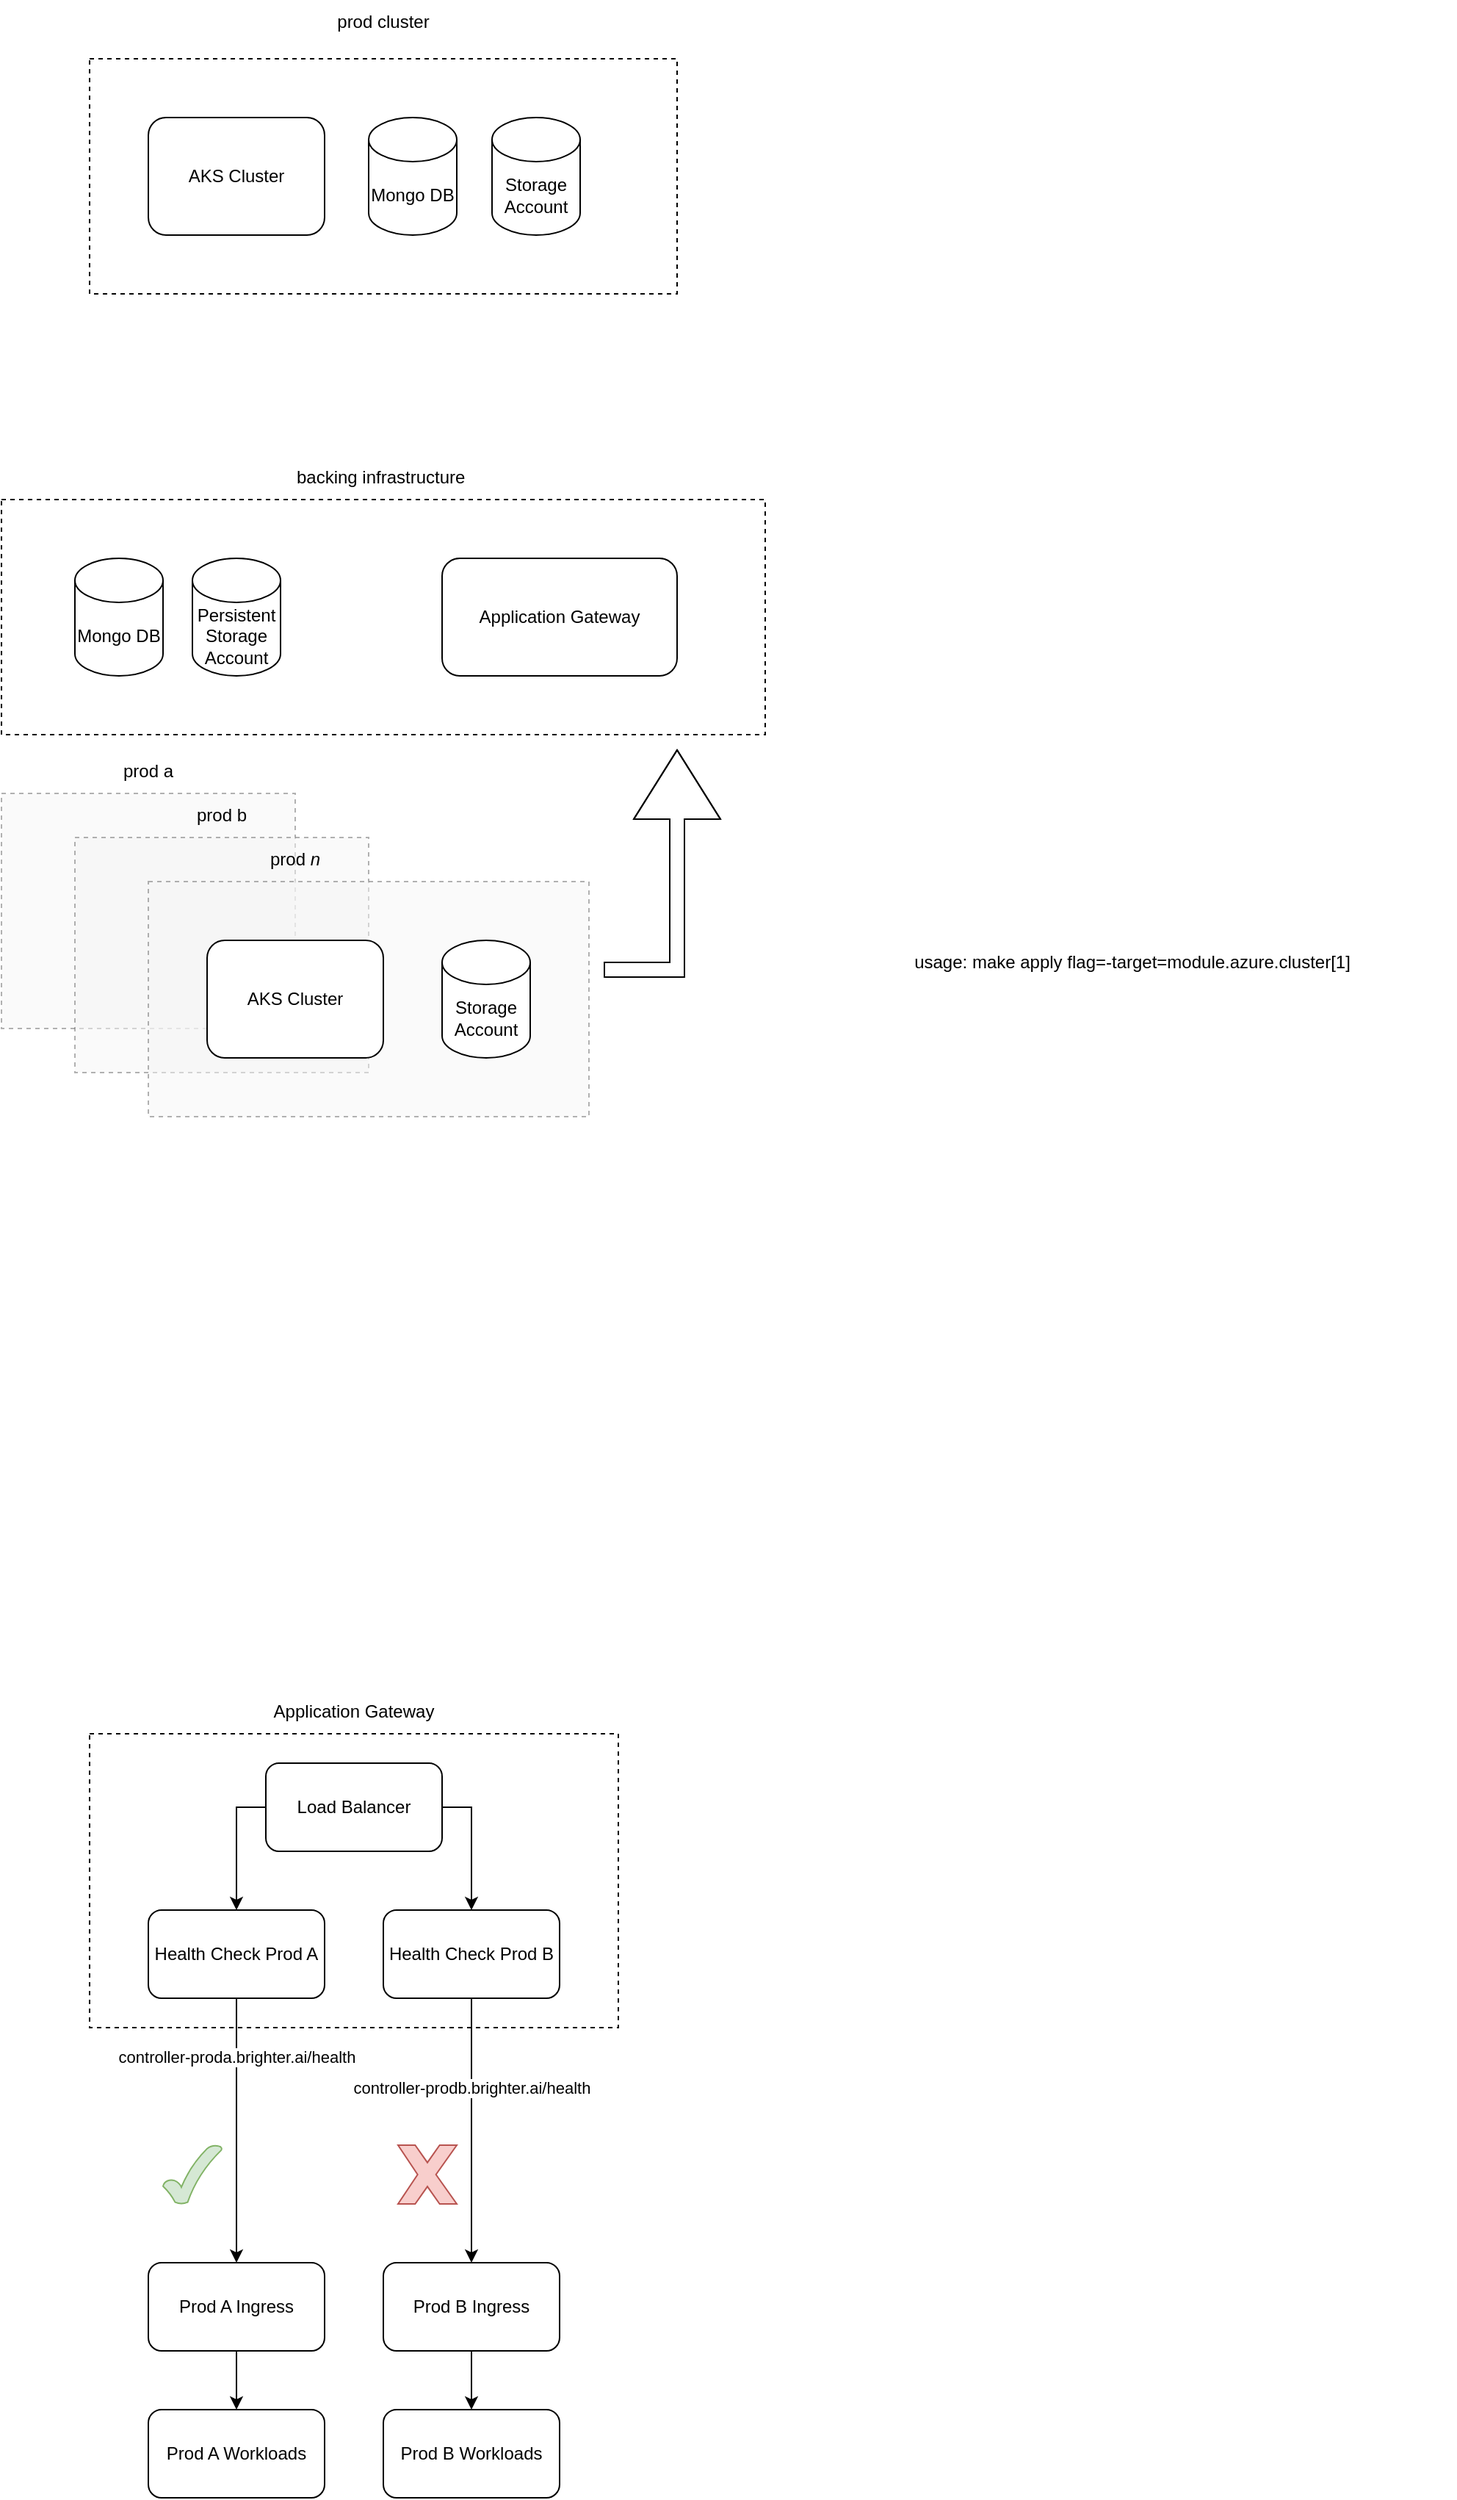 <mxfile version="21.3.2" type="github">
  <diagram name="Page-1" id="UDhhqJxpYbAcWsfHzgjm">
    <mxGraphModel dx="1080" dy="578" grid="1" gridSize="10" guides="1" tooltips="1" connect="1" arrows="1" fold="1" page="1" pageScale="1" pageWidth="827" pageHeight="1169" math="0" shadow="0">
      <root>
        <mxCell id="0" />
        <mxCell id="1" parent="0" />
        <mxCell id="UAQwls65sq5eITKKGj8J-15" value="" style="rounded=0;whiteSpace=wrap;html=1;fillColor=none;dashed=1;" vertex="1" parent="1">
          <mxGeometry x="140" y="400" width="520" height="160" as="geometry" />
        </mxCell>
        <mxCell id="UAQwls65sq5eITKKGj8J-1" value="" style="rounded=0;whiteSpace=wrap;html=1;fillColor=none;dashed=1;" vertex="1" parent="1">
          <mxGeometry x="200" y="100" width="400" height="160" as="geometry" />
        </mxCell>
        <mxCell id="UAQwls65sq5eITKKGj8J-2" value="prod cluster" style="text;html=1;strokeColor=none;fillColor=none;align=center;verticalAlign=middle;whiteSpace=wrap;rounded=0;" vertex="1" parent="1">
          <mxGeometry x="360" y="60" width="80" height="30" as="geometry" />
        </mxCell>
        <mxCell id="UAQwls65sq5eITKKGj8J-3" value="Storage Account" style="shape=cylinder3;whiteSpace=wrap;html=1;boundedLbl=1;backgroundOutline=1;size=15;" vertex="1" parent="1">
          <mxGeometry x="474" y="140" width="60" height="80" as="geometry" />
        </mxCell>
        <mxCell id="UAQwls65sq5eITKKGj8J-4" value="Mongo DB" style="shape=cylinder3;whiteSpace=wrap;html=1;boundedLbl=1;backgroundOutline=1;size=15;" vertex="1" parent="1">
          <mxGeometry x="390" y="140" width="60" height="80" as="geometry" />
        </mxCell>
        <mxCell id="UAQwls65sq5eITKKGj8J-5" value="AKS Cluster" style="rounded=1;whiteSpace=wrap;html=1;" vertex="1" parent="1">
          <mxGeometry x="240" y="140" width="120" height="80" as="geometry" />
        </mxCell>
        <mxCell id="UAQwls65sq5eITKKGj8J-6" value="" style="rounded=0;whiteSpace=wrap;html=1;dashed=1;opacity=50;fillColor=#f5f5f5;fontColor=#333333;strokeColor=#666666;" vertex="1" parent="1">
          <mxGeometry x="140" y="600" width="200" height="160" as="geometry" />
        </mxCell>
        <mxCell id="UAQwls65sq5eITKKGj8J-7" value="prod a" style="text;html=1;strokeColor=none;fillColor=none;align=center;verticalAlign=middle;whiteSpace=wrap;rounded=0;" vertex="1" parent="1">
          <mxGeometry x="200" y="570" width="80" height="30" as="geometry" />
        </mxCell>
        <mxCell id="UAQwls65sq5eITKKGj8J-8" value="Persistent Storage Account" style="shape=cylinder3;whiteSpace=wrap;html=1;boundedLbl=1;backgroundOutline=1;size=15;" vertex="1" parent="1">
          <mxGeometry x="270" y="440" width="60" height="80" as="geometry" />
        </mxCell>
        <mxCell id="UAQwls65sq5eITKKGj8J-9" value="Mongo DB" style="shape=cylinder3;whiteSpace=wrap;html=1;boundedLbl=1;backgroundOutline=1;size=15;" vertex="1" parent="1">
          <mxGeometry x="190" y="440" width="60" height="80" as="geometry" />
        </mxCell>
        <mxCell id="UAQwls65sq5eITKKGj8J-11" value="" style="rounded=0;whiteSpace=wrap;html=1;dashed=1;opacity=50;fillColor=#f5f5f5;fontColor=#333333;strokeColor=#666666;" vertex="1" parent="1">
          <mxGeometry x="190" y="630" width="200" height="160" as="geometry" />
        </mxCell>
        <mxCell id="UAQwls65sq5eITKKGj8J-12" value="prod b" style="text;html=1;strokeColor=none;fillColor=none;align=center;verticalAlign=middle;whiteSpace=wrap;rounded=0;" vertex="1" parent="1">
          <mxGeometry x="250" y="600" width="80" height="30" as="geometry" />
        </mxCell>
        <mxCell id="UAQwls65sq5eITKKGj8J-14" value="usage: make apply flag=-target=module.azure.cluster[1]" style="text;html=1;strokeColor=none;fillColor=none;align=center;verticalAlign=middle;whiteSpace=wrap;rounded=0;" vertex="1" parent="1">
          <mxGeometry x="690" y="700" width="440" height="30" as="geometry" />
        </mxCell>
        <mxCell id="UAQwls65sq5eITKKGj8J-16" value="backing infrastructure&amp;nbsp;" style="text;html=1;strokeColor=none;fillColor=none;align=center;verticalAlign=middle;whiteSpace=wrap;rounded=0;" vertex="1" parent="1">
          <mxGeometry x="300" y="370" width="200" height="30" as="geometry" />
        </mxCell>
        <mxCell id="UAQwls65sq5eITKKGj8J-17" value="Application Gateway" style="rounded=1;whiteSpace=wrap;html=1;" vertex="1" parent="1">
          <mxGeometry x="440" y="440" width="160" height="80" as="geometry" />
        </mxCell>
        <mxCell id="UAQwls65sq5eITKKGj8J-18" value="" style="rounded=0;whiteSpace=wrap;html=1;dashed=1;opacity=50;fillColor=#f5f5f5;fontColor=#333333;strokeColor=#666666;" vertex="1" parent="1">
          <mxGeometry x="240" y="660" width="300" height="160" as="geometry" />
        </mxCell>
        <mxCell id="UAQwls65sq5eITKKGj8J-19" value="prod &lt;i&gt;n&lt;/i&gt;" style="text;html=1;strokeColor=none;fillColor=none;align=center;verticalAlign=middle;whiteSpace=wrap;rounded=0;" vertex="1" parent="1">
          <mxGeometry x="300" y="630" width="80" height="30" as="geometry" />
        </mxCell>
        <mxCell id="UAQwls65sq5eITKKGj8J-20" value="AKS Cluster" style="rounded=1;whiteSpace=wrap;html=1;" vertex="1" parent="1">
          <mxGeometry x="280" y="700" width="120" height="80" as="geometry" />
        </mxCell>
        <mxCell id="UAQwls65sq5eITKKGj8J-21" value="" style="shape=flexArrow;endArrow=classic;html=1;rounded=0;endWidth=48;endSize=15.33;" edge="1" parent="1">
          <mxGeometry width="50" height="50" relative="1" as="geometry">
            <mxPoint x="550" y="720" as="sourcePoint" />
            <mxPoint x="600" y="570" as="targetPoint" />
            <Array as="points">
              <mxPoint x="600" y="720" />
            </Array>
          </mxGeometry>
        </mxCell>
        <mxCell id="UAQwls65sq5eITKKGj8J-22" value="Storage Account" style="shape=cylinder3;whiteSpace=wrap;html=1;boundedLbl=1;backgroundOutline=1;size=15;" vertex="1" parent="1">
          <mxGeometry x="440" y="700" width="60" height="80" as="geometry" />
        </mxCell>
        <mxCell id="UAQwls65sq5eITKKGj8J-24" value="" style="rounded=0;whiteSpace=wrap;html=1;fillColor=none;dashed=1;" vertex="1" parent="1">
          <mxGeometry x="200" y="1240" width="360" height="200" as="geometry" />
        </mxCell>
        <mxCell id="UAQwls65sq5eITKKGj8J-25" value="Application Gateway" style="text;html=1;strokeColor=none;fillColor=none;align=center;verticalAlign=middle;whiteSpace=wrap;rounded=0;" vertex="1" parent="1">
          <mxGeometry x="280" y="1210" width="200" height="30" as="geometry" />
        </mxCell>
        <mxCell id="UAQwls65sq5eITKKGj8J-31" style="edgeStyle=orthogonalEdgeStyle;rounded=0;orthogonalLoop=1;jettySize=auto;html=1;entryX=0.5;entryY=0;entryDx=0;entryDy=0;" edge="1" parent="1" source="UAQwls65sq5eITKKGj8J-26" target="UAQwls65sq5eITKKGj8J-28">
          <mxGeometry relative="1" as="geometry" />
        </mxCell>
        <mxCell id="UAQwls65sq5eITKKGj8J-33" value="controller-proda.brighter.ai/health" style="edgeLabel;html=1;align=center;verticalAlign=middle;resizable=0;points=[];" vertex="1" connectable="0" parent="UAQwls65sq5eITKKGj8J-31">
          <mxGeometry x="-0.187" y="2" relative="1" as="geometry">
            <mxPoint x="-2" y="-33" as="offset" />
          </mxGeometry>
        </mxCell>
        <mxCell id="UAQwls65sq5eITKKGj8J-26" value="Health Check Prod A" style="rounded=1;whiteSpace=wrap;html=1;" vertex="1" parent="1">
          <mxGeometry x="240" y="1360" width="120" height="60" as="geometry" />
        </mxCell>
        <mxCell id="UAQwls65sq5eITKKGj8J-32" style="edgeStyle=orthogonalEdgeStyle;rounded=0;orthogonalLoop=1;jettySize=auto;html=1;entryX=0.5;entryY=0;entryDx=0;entryDy=0;" edge="1" parent="1" source="UAQwls65sq5eITKKGj8J-27" target="UAQwls65sq5eITKKGj8J-29">
          <mxGeometry relative="1" as="geometry" />
        </mxCell>
        <mxCell id="UAQwls65sq5eITKKGj8J-34" value="controller-prodb.brighter.ai/health" style="edgeLabel;html=1;align=center;verticalAlign=middle;resizable=0;points=[];" vertex="1" connectable="0" parent="UAQwls65sq5eITKKGj8J-32">
          <mxGeometry x="-0.174" y="1" relative="1" as="geometry">
            <mxPoint x="-1" y="-14" as="offset" />
          </mxGeometry>
        </mxCell>
        <mxCell id="UAQwls65sq5eITKKGj8J-27" value="Health Check Prod B" style="rounded=1;whiteSpace=wrap;html=1;" vertex="1" parent="1">
          <mxGeometry x="400" y="1360" width="120" height="60" as="geometry" />
        </mxCell>
        <mxCell id="UAQwls65sq5eITKKGj8J-59" value="" style="edgeStyle=orthogonalEdgeStyle;rounded=0;orthogonalLoop=1;jettySize=auto;html=1;" edge="1" parent="1" source="UAQwls65sq5eITKKGj8J-28" target="UAQwls65sq5eITKKGj8J-57">
          <mxGeometry relative="1" as="geometry" />
        </mxCell>
        <mxCell id="UAQwls65sq5eITKKGj8J-28" value="Prod A Ingress" style="rounded=1;whiteSpace=wrap;html=1;" vertex="1" parent="1">
          <mxGeometry x="240" y="1600" width="120" height="60" as="geometry" />
        </mxCell>
        <mxCell id="UAQwls65sq5eITKKGj8J-60" value="" style="edgeStyle=orthogonalEdgeStyle;rounded=0;orthogonalLoop=1;jettySize=auto;html=1;" edge="1" parent="1" source="UAQwls65sq5eITKKGj8J-29" target="UAQwls65sq5eITKKGj8J-58">
          <mxGeometry relative="1" as="geometry" />
        </mxCell>
        <mxCell id="UAQwls65sq5eITKKGj8J-29" value="Prod B Ingress" style="rounded=1;whiteSpace=wrap;html=1;" vertex="1" parent="1">
          <mxGeometry x="400" y="1600" width="120" height="60" as="geometry" />
        </mxCell>
        <mxCell id="UAQwls65sq5eITKKGj8J-36" style="edgeStyle=orthogonalEdgeStyle;rounded=0;orthogonalLoop=1;jettySize=auto;html=1;entryX=0.5;entryY=0;entryDx=0;entryDy=0;" edge="1" parent="1" source="UAQwls65sq5eITKKGj8J-35" target="UAQwls65sq5eITKKGj8J-27">
          <mxGeometry relative="1" as="geometry">
            <Array as="points">
              <mxPoint x="460" y="1290" />
            </Array>
          </mxGeometry>
        </mxCell>
        <mxCell id="UAQwls65sq5eITKKGj8J-37" style="edgeStyle=orthogonalEdgeStyle;rounded=0;orthogonalLoop=1;jettySize=auto;html=1;" edge="1" parent="1" source="UAQwls65sq5eITKKGj8J-35" target="UAQwls65sq5eITKKGj8J-26">
          <mxGeometry relative="1" as="geometry">
            <Array as="points">
              <mxPoint x="300" y="1290" />
            </Array>
          </mxGeometry>
        </mxCell>
        <mxCell id="UAQwls65sq5eITKKGj8J-35" value="Load Balancer" style="rounded=1;whiteSpace=wrap;html=1;" vertex="1" parent="1">
          <mxGeometry x="320" y="1260" width="120" height="60" as="geometry" />
        </mxCell>
        <mxCell id="UAQwls65sq5eITKKGj8J-38" value="" style="verticalLabelPosition=bottom;verticalAlign=top;html=1;shape=mxgraph.basic.tick;fillColor=#d5e8d4;strokeColor=#82b366;" vertex="1" parent="1">
          <mxGeometry x="250" y="1520" width="40" height="40" as="geometry" />
        </mxCell>
        <mxCell id="UAQwls65sq5eITKKGj8J-41" value="" style="verticalLabelPosition=bottom;verticalAlign=top;html=1;shape=mxgraph.basic.x;fillColor=#f8cecc;strokeColor=#b85450;" vertex="1" parent="1">
          <mxGeometry x="410" y="1520" width="40" height="40" as="geometry" />
        </mxCell>
        <mxCell id="UAQwls65sq5eITKKGj8J-57" value="Prod A Workloads" style="rounded=1;whiteSpace=wrap;html=1;" vertex="1" parent="1">
          <mxGeometry x="240" y="1700" width="120" height="60" as="geometry" />
        </mxCell>
        <mxCell id="UAQwls65sq5eITKKGj8J-58" value="Prod B Workloads" style="rounded=1;whiteSpace=wrap;html=1;" vertex="1" parent="1">
          <mxGeometry x="400" y="1700" width="120" height="60" as="geometry" />
        </mxCell>
      </root>
    </mxGraphModel>
  </diagram>
</mxfile>
